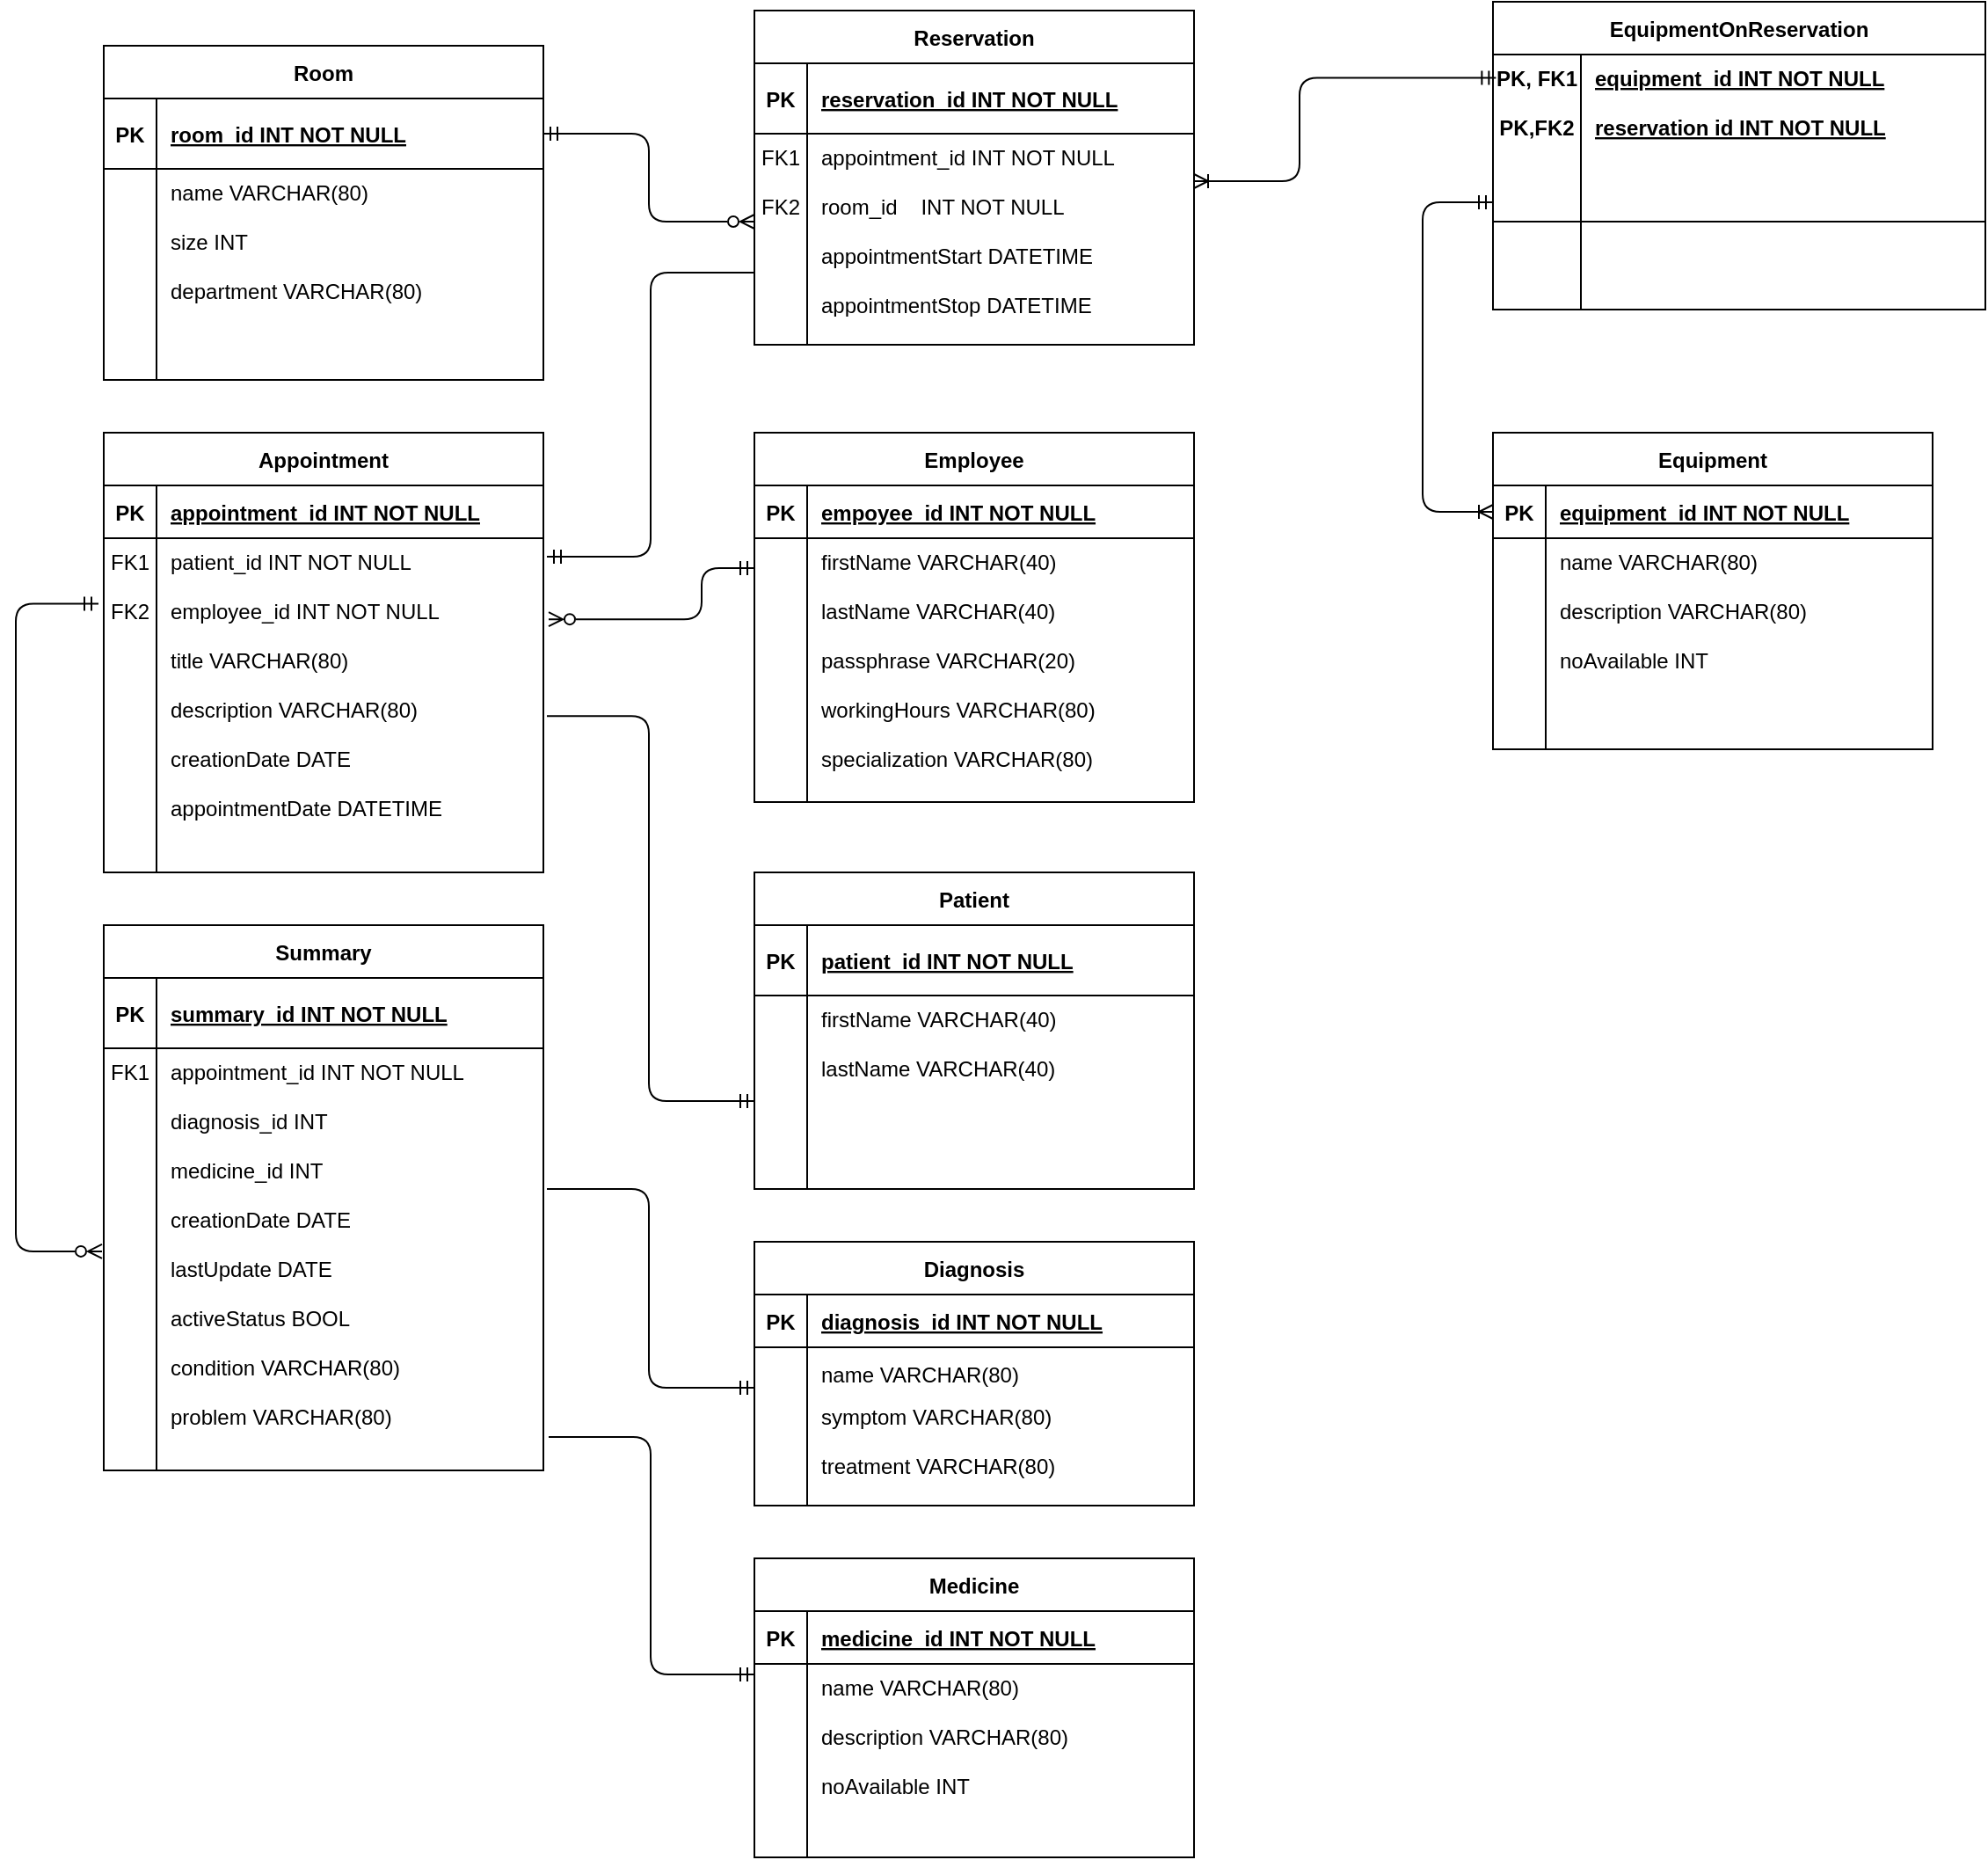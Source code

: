 <mxfile version="15.8.8" type="device"><diagram id="R2lEEEUBdFMjLlhIrx00" name="Page-1"><mxGraphModel dx="1038" dy="658" grid="1" gridSize="10" guides="1" tooltips="1" connect="1" arrows="1" fold="1" page="1" pageScale="1" pageWidth="850" pageHeight="1100" math="0" shadow="0" extFonts="Permanent Marker^https://fonts.googleapis.com/css?family=Permanent+Marker"><root><mxCell id="0"/><mxCell id="1" parent="0"/><mxCell id="C-vyLk0tnHw3VtMMgP7b-2" value="Reservation" style="shape=table;startSize=30;container=1;collapsible=1;childLayout=tableLayout;fixedRows=1;rowLines=0;fontStyle=1;align=center;resizeLast=1;" parent="1" vertex="1"><mxGeometry x="440" y="30" width="250" height="190" as="geometry"/></mxCell><mxCell id="C-vyLk0tnHw3VtMMgP7b-3" value="" style="shape=partialRectangle;collapsible=0;dropTarget=0;pointerEvents=0;fillColor=none;points=[[0,0.5],[1,0.5]];portConstraint=eastwest;top=0;left=0;right=0;bottom=1;" parent="C-vyLk0tnHw3VtMMgP7b-2" vertex="1"><mxGeometry y="30" width="250" height="40" as="geometry"/></mxCell><mxCell id="C-vyLk0tnHw3VtMMgP7b-4" value="PK" style="shape=partialRectangle;overflow=hidden;connectable=0;fillColor=none;top=0;left=0;bottom=0;right=0;fontStyle=1;" parent="C-vyLk0tnHw3VtMMgP7b-3" vertex="1"><mxGeometry width="30" height="40" as="geometry"><mxRectangle width="30" height="40" as="alternateBounds"/></mxGeometry></mxCell><mxCell id="C-vyLk0tnHw3VtMMgP7b-5" value="reservation_id INT NOT NULL " style="shape=partialRectangle;overflow=hidden;connectable=0;fillColor=none;top=0;left=0;bottom=0;right=0;align=left;spacingLeft=6;fontStyle=5;" parent="C-vyLk0tnHw3VtMMgP7b-3" vertex="1"><mxGeometry x="30" width="220" height="40" as="geometry"><mxRectangle width="220" height="40" as="alternateBounds"/></mxGeometry></mxCell><mxCell id="C-vyLk0tnHw3VtMMgP7b-6" value="" style="shape=partialRectangle;collapsible=0;dropTarget=0;pointerEvents=0;fillColor=none;points=[[0,0.5],[1,0.5]];portConstraint=eastwest;top=0;left=0;right=0;bottom=0;" parent="C-vyLk0tnHw3VtMMgP7b-2" vertex="1"><mxGeometry y="70" width="250" height="100" as="geometry"/></mxCell><mxCell id="C-vyLk0tnHw3VtMMgP7b-7" value="FK1&#xA;&#xA;FK2&#xA;" style="shape=partialRectangle;overflow=hidden;connectable=0;fillColor=none;top=0;left=0;bottom=0;right=0;verticalAlign=top;" parent="C-vyLk0tnHw3VtMMgP7b-6" vertex="1"><mxGeometry width="30" height="100" as="geometry"><mxRectangle width="30" height="100" as="alternateBounds"/></mxGeometry></mxCell><mxCell id="C-vyLk0tnHw3VtMMgP7b-8" value="appointment_id INT NOT NULL&#xA;&#xA;room_id    INT NOT NULL&#xA;&#xA;appointmentStart DATETIME&#xA;&#xA;appointmentStop DATETIME&#xA;" style="shape=partialRectangle;overflow=hidden;connectable=0;fillColor=none;top=0;left=0;bottom=0;right=0;align=left;spacingLeft=6;verticalAlign=top;" parent="C-vyLk0tnHw3VtMMgP7b-6" vertex="1"><mxGeometry x="30" width="220" height="100" as="geometry"><mxRectangle width="220" height="100" as="alternateBounds"/></mxGeometry></mxCell><mxCell id="C-vyLk0tnHw3VtMMgP7b-9" value="" style="shape=partialRectangle;collapsible=0;dropTarget=0;pointerEvents=0;fillColor=none;points=[[0,0.5],[1,0.5]];portConstraint=eastwest;top=0;left=0;right=0;bottom=0;" parent="C-vyLk0tnHw3VtMMgP7b-2" vertex="1"><mxGeometry y="170" width="250" height="20" as="geometry"/></mxCell><mxCell id="C-vyLk0tnHw3VtMMgP7b-10" value="" style="shape=partialRectangle;overflow=hidden;connectable=0;fillColor=none;top=0;left=0;bottom=0;right=0;" parent="C-vyLk0tnHw3VtMMgP7b-9" vertex="1"><mxGeometry width="30" height="20" as="geometry"><mxRectangle width="30" height="20" as="alternateBounds"/></mxGeometry></mxCell><mxCell id="C-vyLk0tnHw3VtMMgP7b-11" value="" style="shape=partialRectangle;overflow=hidden;connectable=0;fillColor=none;top=0;left=0;bottom=0;right=0;align=left;spacingLeft=6;verticalAlign=top;" parent="C-vyLk0tnHw3VtMMgP7b-9" vertex="1"><mxGeometry x="30" width="220" height="20" as="geometry"><mxRectangle width="220" height="20" as="alternateBounds"/></mxGeometry></mxCell><mxCell id="C-vyLk0tnHw3VtMMgP7b-23" value="Patient" style="shape=table;startSize=30;container=1;collapsible=1;childLayout=tableLayout;fixedRows=1;rowLines=0;fontStyle=1;align=center;resizeLast=1;" parent="1" vertex="1"><mxGeometry x="440" y="520" width="250" height="180" as="geometry"/></mxCell><mxCell id="C-vyLk0tnHw3VtMMgP7b-24" value="" style="shape=partialRectangle;collapsible=0;dropTarget=0;pointerEvents=0;fillColor=none;points=[[0,0.5],[1,0.5]];portConstraint=eastwest;top=0;left=0;right=0;bottom=1;" parent="C-vyLk0tnHw3VtMMgP7b-23" vertex="1"><mxGeometry y="30" width="250" height="40" as="geometry"/></mxCell><mxCell id="C-vyLk0tnHw3VtMMgP7b-25" value="PK" style="shape=partialRectangle;overflow=hidden;connectable=0;fillColor=none;top=0;left=0;bottom=0;right=0;fontStyle=1;" parent="C-vyLk0tnHw3VtMMgP7b-24" vertex="1"><mxGeometry width="30" height="40" as="geometry"><mxRectangle width="30" height="40" as="alternateBounds"/></mxGeometry></mxCell><mxCell id="C-vyLk0tnHw3VtMMgP7b-26" value="patient_id INT NOT NULL" style="shape=partialRectangle;overflow=hidden;connectable=0;fillColor=none;top=0;left=0;bottom=0;right=0;align=left;spacingLeft=6;fontStyle=5;" parent="C-vyLk0tnHw3VtMMgP7b-24" vertex="1"><mxGeometry x="30" width="220" height="40" as="geometry"><mxRectangle width="220" height="40" as="alternateBounds"/></mxGeometry></mxCell><mxCell id="C-vyLk0tnHw3VtMMgP7b-27" value="" style="shape=partialRectangle;collapsible=0;dropTarget=0;pointerEvents=0;fillColor=none;points=[[0,0.5],[1,0.5]];portConstraint=eastwest;top=0;left=0;right=0;bottom=0;" parent="C-vyLk0tnHw3VtMMgP7b-23" vertex="1"><mxGeometry y="70" width="250" height="110" as="geometry"/></mxCell><mxCell id="C-vyLk0tnHw3VtMMgP7b-28" value="" style="shape=partialRectangle;overflow=hidden;connectable=0;fillColor=none;top=0;left=0;bottom=0;right=0;verticalAlign=top;" parent="C-vyLk0tnHw3VtMMgP7b-27" vertex="1"><mxGeometry width="30" height="110" as="geometry"><mxRectangle width="30" height="110" as="alternateBounds"/></mxGeometry></mxCell><mxCell id="C-vyLk0tnHw3VtMMgP7b-29" value="firstName VARCHAR(40)&#xA;&#xA;lastName VARCHAR(40)" style="shape=partialRectangle;overflow=hidden;connectable=0;fillColor=none;top=0;left=0;bottom=0;right=0;align=left;spacingLeft=6;verticalAlign=top;" parent="C-vyLk0tnHw3VtMMgP7b-27" vertex="1"><mxGeometry x="30" width="220" height="110" as="geometry"><mxRectangle width="220" height="110" as="alternateBounds"/></mxGeometry></mxCell><mxCell id="RLHwnsdnA0HlGK1S3POM-1" value="Summary" style="shape=table;startSize=30;container=1;collapsible=1;childLayout=tableLayout;fixedRows=1;rowLines=0;fontStyle=1;align=center;resizeLast=1;" parent="1" vertex="1"><mxGeometry x="70" y="550" width="250" height="310" as="geometry"/></mxCell><mxCell id="RLHwnsdnA0HlGK1S3POM-2" value="" style="shape=partialRectangle;collapsible=0;dropTarget=0;pointerEvents=0;fillColor=none;points=[[0,0.5],[1,0.5]];portConstraint=eastwest;top=0;left=0;right=0;bottom=1;" parent="RLHwnsdnA0HlGK1S3POM-1" vertex="1"><mxGeometry y="30" width="250" height="40" as="geometry"/></mxCell><mxCell id="RLHwnsdnA0HlGK1S3POM-3" value="PK" style="shape=partialRectangle;overflow=hidden;connectable=0;fillColor=none;top=0;left=0;bottom=0;right=0;fontStyle=1;" parent="RLHwnsdnA0HlGK1S3POM-2" vertex="1"><mxGeometry width="30" height="40" as="geometry"><mxRectangle width="30" height="40" as="alternateBounds"/></mxGeometry></mxCell><mxCell id="RLHwnsdnA0HlGK1S3POM-4" value="summary_id INT NOT NULL" style="shape=partialRectangle;overflow=hidden;connectable=0;fillColor=none;top=0;left=0;bottom=0;right=0;align=left;spacingLeft=6;fontStyle=5;" parent="RLHwnsdnA0HlGK1S3POM-2" vertex="1"><mxGeometry x="30" width="220" height="40" as="geometry"><mxRectangle width="220" height="40" as="alternateBounds"/></mxGeometry></mxCell><mxCell id="RLHwnsdnA0HlGK1S3POM-5" value="" style="shape=partialRectangle;collapsible=0;dropTarget=0;pointerEvents=0;fillColor=none;points=[[0,0.5],[1,0.5]];portConstraint=eastwest;top=0;left=0;right=0;bottom=0;" parent="RLHwnsdnA0HlGK1S3POM-1" vertex="1"><mxGeometry y="70" width="250" height="240" as="geometry"/></mxCell><mxCell id="RLHwnsdnA0HlGK1S3POM-6" value="FK1" style="shape=partialRectangle;overflow=hidden;connectable=0;fillColor=none;top=0;left=0;bottom=0;right=0;verticalAlign=top;" parent="RLHwnsdnA0HlGK1S3POM-5" vertex="1"><mxGeometry width="30" height="240" as="geometry"><mxRectangle width="30" height="240" as="alternateBounds"/></mxGeometry></mxCell><mxCell id="RLHwnsdnA0HlGK1S3POM-7" value="appointment_id INT NOT NULL&#xA;&#xA;diagnosis_id INT&#xA;&#xA;medicine_id INT&#xA;&#xA;creationDate DATE&#xA;&#xA;lastUpdate DATE&#xA;&#xA;activeStatus BOOL&#xA;&#xA;condition VARCHAR(80)&#xA;&#xA;problem VARCHAR(80)&#xA;" style="shape=partialRectangle;overflow=hidden;connectable=0;fillColor=none;top=0;left=0;bottom=0;right=0;align=left;spacingLeft=6;verticalAlign=top;" parent="RLHwnsdnA0HlGK1S3POM-5" vertex="1"><mxGeometry x="30" width="220" height="240" as="geometry"><mxRectangle width="220" height="240" as="alternateBounds"/></mxGeometry></mxCell><mxCell id="RLHwnsdnA0HlGK1S3POM-8" value="" style="edgeStyle=elbowEdgeStyle;endArrow=ERmandOne;startArrow=ERzeroToMany;endFill=0;startFill=0;entryX=-0.012;entryY=0.219;entryDx=0;entryDy=0;entryPerimeter=0;exitX=-0.004;exitY=0.481;exitDx=0;exitDy=0;exitPerimeter=0;" parent="1" source="RLHwnsdnA0HlGK1S3POM-5" target="be--yv2UaDkVyK7P4txy-5" edge="1"><mxGeometry width="100" height="100" relative="1" as="geometry"><mxPoint x="60" y="770" as="sourcePoint"/><mxPoint x="50" y="407" as="targetPoint"/><Array as="points"><mxPoint x="20" y="280"/></Array></mxGeometry></mxCell><mxCell id="RLHwnsdnA0HlGK1S3POM-10" value="Diagnosis" style="shape=table;startSize=30;container=1;collapsible=1;childLayout=tableLayout;fixedRows=1;rowLines=0;fontStyle=1;align=center;resizeLast=1;" parent="1" vertex="1"><mxGeometry x="440" y="730" width="250" height="150" as="geometry"/></mxCell><mxCell id="RLHwnsdnA0HlGK1S3POM-11" value="" style="shape=partialRectangle;collapsible=0;dropTarget=0;pointerEvents=0;fillColor=none;points=[[0,0.5],[1,0.5]];portConstraint=eastwest;top=0;left=0;right=0;bottom=1;" parent="RLHwnsdnA0HlGK1S3POM-10" vertex="1"><mxGeometry y="30" width="250" height="30" as="geometry"/></mxCell><mxCell id="RLHwnsdnA0HlGK1S3POM-12" value="PK" style="shape=partialRectangle;overflow=hidden;connectable=0;fillColor=none;top=0;left=0;bottom=0;right=0;fontStyle=1;" parent="RLHwnsdnA0HlGK1S3POM-11" vertex="1"><mxGeometry width="30" height="30" as="geometry"><mxRectangle width="30" height="30" as="alternateBounds"/></mxGeometry></mxCell><mxCell id="RLHwnsdnA0HlGK1S3POM-13" value="diagnosis_id INT NOT NULL " style="shape=partialRectangle;overflow=hidden;connectable=0;fillColor=none;top=0;left=0;bottom=0;right=0;align=left;spacingLeft=6;fontStyle=5;" parent="RLHwnsdnA0HlGK1S3POM-11" vertex="1"><mxGeometry x="30" width="220" height="30" as="geometry"><mxRectangle width="220" height="30" as="alternateBounds"/></mxGeometry></mxCell><mxCell id="RLHwnsdnA0HlGK1S3POM-14" value="" style="shape=partialRectangle;collapsible=0;dropTarget=0;pointerEvents=0;fillColor=none;points=[[0,0.5],[1,0.5]];portConstraint=eastwest;top=0;left=0;right=0;bottom=0;" parent="RLHwnsdnA0HlGK1S3POM-10" vertex="1"><mxGeometry y="60" width="250" height="30" as="geometry"/></mxCell><mxCell id="RLHwnsdnA0HlGK1S3POM-15" value="" style="shape=partialRectangle;overflow=hidden;connectable=0;fillColor=none;top=0;left=0;bottom=0;right=0;" parent="RLHwnsdnA0HlGK1S3POM-14" vertex="1"><mxGeometry width="30" height="30" as="geometry"><mxRectangle width="30" height="30" as="alternateBounds"/></mxGeometry></mxCell><mxCell id="RLHwnsdnA0HlGK1S3POM-16" value="name VARCHAR(80)" style="shape=partialRectangle;overflow=hidden;connectable=0;fillColor=none;top=0;left=0;bottom=0;right=0;align=left;spacingLeft=6;" parent="RLHwnsdnA0HlGK1S3POM-14" vertex="1"><mxGeometry x="30" width="220" height="30" as="geometry"><mxRectangle width="220" height="30" as="alternateBounds"/></mxGeometry></mxCell><mxCell id="RLHwnsdnA0HlGK1S3POM-17" value="" style="shape=partialRectangle;collapsible=0;dropTarget=0;pointerEvents=0;fillColor=none;points=[[0,0.5],[1,0.5]];portConstraint=eastwest;top=0;left=0;right=0;bottom=0;" parent="RLHwnsdnA0HlGK1S3POM-10" vertex="1"><mxGeometry y="90" width="250" height="60" as="geometry"/></mxCell><mxCell id="RLHwnsdnA0HlGK1S3POM-18" value="" style="shape=partialRectangle;overflow=hidden;connectable=0;fillColor=none;top=0;left=0;bottom=0;right=0;" parent="RLHwnsdnA0HlGK1S3POM-17" vertex="1"><mxGeometry width="30" height="60" as="geometry"><mxRectangle width="30" height="60" as="alternateBounds"/></mxGeometry></mxCell><mxCell id="RLHwnsdnA0HlGK1S3POM-19" value="symptom VARCHAR(80)&#xA;&#xA;treatment VARCHAR(80)&#xA;" style="shape=partialRectangle;overflow=hidden;connectable=0;fillColor=none;top=0;left=0;bottom=0;right=0;align=left;spacingLeft=6;" parent="RLHwnsdnA0HlGK1S3POM-17" vertex="1"><mxGeometry x="30" width="220" height="60" as="geometry"><mxRectangle width="220" height="60" as="alternateBounds"/></mxGeometry></mxCell><mxCell id="RLHwnsdnA0HlGK1S3POM-21" value="Employee" style="shape=table;startSize=30;container=1;collapsible=1;childLayout=tableLayout;fixedRows=1;rowLines=0;fontStyle=1;align=center;resizeLast=1;" parent="1" vertex="1"><mxGeometry x="440" y="270" width="250" height="210" as="geometry"/></mxCell><mxCell id="RLHwnsdnA0HlGK1S3POM-22" value="" style="shape=partialRectangle;collapsible=0;dropTarget=0;pointerEvents=0;fillColor=none;points=[[0,0.5],[1,0.5]];portConstraint=eastwest;top=0;left=0;right=0;bottom=1;" parent="RLHwnsdnA0HlGK1S3POM-21" vertex="1"><mxGeometry y="30" width="250" height="30" as="geometry"/></mxCell><mxCell id="RLHwnsdnA0HlGK1S3POM-23" value="PK" style="shape=partialRectangle;overflow=hidden;connectable=0;fillColor=none;top=0;left=0;bottom=0;right=0;fontStyle=1;" parent="RLHwnsdnA0HlGK1S3POM-22" vertex="1"><mxGeometry width="30" height="30" as="geometry"><mxRectangle width="30" height="30" as="alternateBounds"/></mxGeometry></mxCell><mxCell id="RLHwnsdnA0HlGK1S3POM-24" value="empoyee_id INT NOT NULL " style="shape=partialRectangle;overflow=hidden;connectable=0;fillColor=none;top=0;left=0;bottom=0;right=0;align=left;spacingLeft=6;fontStyle=5;" parent="RLHwnsdnA0HlGK1S3POM-22" vertex="1"><mxGeometry x="30" width="220" height="30" as="geometry"><mxRectangle width="220" height="30" as="alternateBounds"/></mxGeometry></mxCell><mxCell id="RLHwnsdnA0HlGK1S3POM-25" value="" style="shape=partialRectangle;collapsible=0;dropTarget=0;pointerEvents=0;fillColor=none;points=[[0,0.5],[1,0.5]];portConstraint=eastwest;top=0;left=0;right=0;bottom=0;" parent="RLHwnsdnA0HlGK1S3POM-21" vertex="1"><mxGeometry y="60" width="250" height="130" as="geometry"/></mxCell><mxCell id="RLHwnsdnA0HlGK1S3POM-26" value="" style="shape=partialRectangle;overflow=hidden;connectable=0;fillColor=none;top=0;left=0;bottom=0;right=0;" parent="RLHwnsdnA0HlGK1S3POM-25" vertex="1"><mxGeometry width="30" height="130" as="geometry"><mxRectangle width="30" height="130" as="alternateBounds"/></mxGeometry></mxCell><mxCell id="RLHwnsdnA0HlGK1S3POM-27" value="firstName VARCHAR(40)&#xA;&#xA;lastName VARCHAR(40)&#xA;&#xA;passphrase VARCHAR(20)&#xA;&#xA;workingHours VARCHAR(80)&#xA;&#xA;specialization VARCHAR(80)" style="shape=partialRectangle;overflow=hidden;connectable=0;fillColor=none;top=0;left=0;bottom=0;right=0;align=left;spacingLeft=6;verticalAlign=top;" parent="RLHwnsdnA0HlGK1S3POM-25" vertex="1"><mxGeometry x="30" width="220" height="130" as="geometry"><mxRectangle width="220" height="130" as="alternateBounds"/></mxGeometry></mxCell><mxCell id="RLHwnsdnA0HlGK1S3POM-28" value="" style="shape=partialRectangle;collapsible=0;dropTarget=0;pointerEvents=0;fillColor=none;points=[[0,0.5],[1,0.5]];portConstraint=eastwest;top=0;left=0;right=0;bottom=0;" parent="RLHwnsdnA0HlGK1S3POM-21" vertex="1"><mxGeometry y="190" width="250" height="20" as="geometry"/></mxCell><mxCell id="RLHwnsdnA0HlGK1S3POM-29" value="" style="shape=partialRectangle;overflow=hidden;connectable=0;fillColor=none;top=0;left=0;bottom=0;right=0;" parent="RLHwnsdnA0HlGK1S3POM-28" vertex="1"><mxGeometry width="30" height="20" as="geometry"><mxRectangle width="30" height="20" as="alternateBounds"/></mxGeometry></mxCell><mxCell id="RLHwnsdnA0HlGK1S3POM-30" value="" style="shape=partialRectangle;overflow=hidden;connectable=0;fillColor=none;top=0;left=0;bottom=0;right=0;align=left;spacingLeft=6;verticalAlign=top;" parent="RLHwnsdnA0HlGK1S3POM-28" vertex="1"><mxGeometry x="30" width="220" height="20" as="geometry"><mxRectangle width="220" height="20" as="alternateBounds"/></mxGeometry></mxCell><mxCell id="RLHwnsdnA0HlGK1S3POM-31" value="" style="edgeStyle=elbowEdgeStyle;endArrow=none;startArrow=ERmandOne;endFill=0;startFill=0;exitX=1.008;exitY=0.062;exitDx=0;exitDy=0;exitPerimeter=0;" parent="1" source="be--yv2UaDkVyK7P4txy-5" edge="1"><mxGeometry width="100" height="100" relative="1" as="geometry"><mxPoint x="330" y="371" as="sourcePoint"/><mxPoint x="440" y="179" as="targetPoint"/></mxGeometry></mxCell><mxCell id="RLHwnsdnA0HlGK1S3POM-32" value="" style="endArrow=ERmandOne;startArrow=ERzeroToMany;endFill=0;startFill=0;entryX=0;entryY=0.131;entryDx=0;entryDy=0;entryPerimeter=0;edgeStyle=elbowEdgeStyle;exitX=1.012;exitY=0.271;exitDx=0;exitDy=0;exitPerimeter=0;" parent="1" target="RLHwnsdnA0HlGK1S3POM-25" edge="1" source="be--yv2UaDkVyK7P4txy-5"><mxGeometry width="100" height="100" relative="1" as="geometry"><mxPoint x="340" y="419" as="sourcePoint"/><mxPoint x="439" y="210" as="targetPoint"/><Array as="points"><mxPoint x="410" y="460"/></Array></mxGeometry></mxCell><mxCell id="RLHwnsdnA0HlGK1S3POM-34" value="Equipment" style="shape=table;startSize=30;container=1;collapsible=1;childLayout=tableLayout;fixedRows=1;rowLines=0;fontStyle=1;align=center;resizeLast=1;" parent="1" vertex="1"><mxGeometry x="860" y="270" width="250" height="180" as="geometry"/></mxCell><mxCell id="RLHwnsdnA0HlGK1S3POM-35" value="" style="shape=partialRectangle;collapsible=0;dropTarget=0;pointerEvents=0;fillColor=none;points=[[0,0.5],[1,0.5]];portConstraint=eastwest;top=0;left=0;right=0;bottom=1;" parent="RLHwnsdnA0HlGK1S3POM-34" vertex="1"><mxGeometry y="30" width="250" height="30" as="geometry"/></mxCell><mxCell id="RLHwnsdnA0HlGK1S3POM-36" value="PK" style="shape=partialRectangle;overflow=hidden;connectable=0;fillColor=none;top=0;left=0;bottom=0;right=0;fontStyle=1;" parent="RLHwnsdnA0HlGK1S3POM-35" vertex="1"><mxGeometry width="30" height="30" as="geometry"><mxRectangle width="30" height="30" as="alternateBounds"/></mxGeometry></mxCell><mxCell id="RLHwnsdnA0HlGK1S3POM-37" value="equipment_id INT NOT NULL " style="shape=partialRectangle;overflow=hidden;connectable=0;fillColor=none;top=0;left=0;bottom=0;right=0;align=left;spacingLeft=6;fontStyle=5;" parent="RLHwnsdnA0HlGK1S3POM-35" vertex="1"><mxGeometry x="30" width="220" height="30" as="geometry"><mxRectangle width="220" height="30" as="alternateBounds"/></mxGeometry></mxCell><mxCell id="RLHwnsdnA0HlGK1S3POM-38" value="" style="shape=partialRectangle;collapsible=0;dropTarget=0;pointerEvents=0;fillColor=none;points=[[0,0.5],[1,0.5]];portConstraint=eastwest;top=0;left=0;right=0;bottom=0;" parent="RLHwnsdnA0HlGK1S3POM-34" vertex="1"><mxGeometry y="60" width="250" height="90" as="geometry"/></mxCell><mxCell id="RLHwnsdnA0HlGK1S3POM-39" value="" style="shape=partialRectangle;overflow=hidden;connectable=0;fillColor=none;top=0;left=0;bottom=0;right=0;" parent="RLHwnsdnA0HlGK1S3POM-38" vertex="1"><mxGeometry width="30" height="90" as="geometry"><mxRectangle width="30" height="90" as="alternateBounds"/></mxGeometry></mxCell><mxCell id="RLHwnsdnA0HlGK1S3POM-40" value="name VARCHAR(80)&#xA;&#xA;description VARCHAR(80)&#xA;&#xA;noAvailable INT" style="shape=partialRectangle;overflow=hidden;connectable=0;fillColor=none;top=0;left=0;bottom=0;right=0;align=left;spacingLeft=6;verticalAlign=top;" parent="RLHwnsdnA0HlGK1S3POM-38" vertex="1"><mxGeometry x="30" width="220" height="90" as="geometry"><mxRectangle width="220" height="90" as="alternateBounds"/></mxGeometry></mxCell><mxCell id="RLHwnsdnA0HlGK1S3POM-41" value="" style="shape=partialRectangle;collapsible=0;dropTarget=0;pointerEvents=0;fillColor=none;points=[[0,0.5],[1,0.5]];portConstraint=eastwest;top=0;left=0;right=0;bottom=0;" parent="RLHwnsdnA0HlGK1S3POM-34" vertex="1"><mxGeometry y="150" width="250" height="30" as="geometry"/></mxCell><mxCell id="RLHwnsdnA0HlGK1S3POM-42" value="" style="shape=partialRectangle;overflow=hidden;connectable=0;fillColor=none;top=0;left=0;bottom=0;right=0;" parent="RLHwnsdnA0HlGK1S3POM-41" vertex="1"><mxGeometry width="30" height="30" as="geometry"><mxRectangle width="30" height="30" as="alternateBounds"/></mxGeometry></mxCell><mxCell id="RLHwnsdnA0HlGK1S3POM-43" value="" style="shape=partialRectangle;overflow=hidden;connectable=0;fillColor=none;top=0;left=0;bottom=0;right=0;align=left;spacingLeft=6;verticalAlign=top;" parent="RLHwnsdnA0HlGK1S3POM-41" vertex="1"><mxGeometry x="30" width="220" height="30" as="geometry"><mxRectangle width="220" height="30" as="alternateBounds"/></mxGeometry></mxCell><mxCell id="RLHwnsdnA0HlGK1S3POM-44" value="" style="edgeStyle=elbowEdgeStyle;endArrow=ERmandOne;startArrow=ERoneToMany;endFill=0;startFill=0;entryX=0.006;entryY=0.139;entryDx=0;entryDy=0;entryPerimeter=0;" parent="1" target="gf-Q_q0bLl8Cx00yDNuS-3" edge="1"><mxGeometry width="100" height="100" relative="1" as="geometry"><mxPoint x="690" y="127" as="sourcePoint"/><mxPoint x="740" y="230" as="targetPoint"/><Array as="points"><mxPoint x="750" y="110"/><mxPoint x="730" y="90"/><mxPoint x="730" y="80"/><mxPoint x="750" y="110"/></Array></mxGeometry></mxCell><mxCell id="RLHwnsdnA0HlGK1S3POM-45" value="Medicine" style="shape=table;startSize=30;container=1;collapsible=1;childLayout=tableLayout;fixedRows=1;rowLines=0;fontStyle=1;align=center;resizeLast=1;" parent="1" vertex="1"><mxGeometry x="440" y="910" width="250" height="170" as="geometry"/></mxCell><mxCell id="RLHwnsdnA0HlGK1S3POM-46" value="" style="shape=partialRectangle;collapsible=0;dropTarget=0;pointerEvents=0;fillColor=none;points=[[0,0.5],[1,0.5]];portConstraint=eastwest;top=0;left=0;right=0;bottom=1;" parent="RLHwnsdnA0HlGK1S3POM-45" vertex="1"><mxGeometry y="30" width="250" height="30" as="geometry"/></mxCell><mxCell id="RLHwnsdnA0HlGK1S3POM-47" value="PK" style="shape=partialRectangle;overflow=hidden;connectable=0;fillColor=none;top=0;left=0;bottom=0;right=0;fontStyle=1;" parent="RLHwnsdnA0HlGK1S3POM-46" vertex="1"><mxGeometry width="30" height="30" as="geometry"><mxRectangle width="30" height="30" as="alternateBounds"/></mxGeometry></mxCell><mxCell id="RLHwnsdnA0HlGK1S3POM-48" value="medicine_id INT NOT NULL " style="shape=partialRectangle;overflow=hidden;connectable=0;fillColor=none;top=0;left=0;bottom=0;right=0;align=left;spacingLeft=6;fontStyle=5;" parent="RLHwnsdnA0HlGK1S3POM-46" vertex="1"><mxGeometry x="30" width="220" height="30" as="geometry"><mxRectangle width="220" height="30" as="alternateBounds"/></mxGeometry></mxCell><mxCell id="RLHwnsdnA0HlGK1S3POM-49" value="" style="shape=partialRectangle;collapsible=0;dropTarget=0;pointerEvents=0;fillColor=none;points=[[0,0.5],[1,0.5]];portConstraint=eastwest;top=0;left=0;right=0;bottom=0;" parent="RLHwnsdnA0HlGK1S3POM-45" vertex="1"><mxGeometry y="60" width="250" height="90" as="geometry"/></mxCell><mxCell id="RLHwnsdnA0HlGK1S3POM-50" value="" style="shape=partialRectangle;overflow=hidden;connectable=0;fillColor=none;top=0;left=0;bottom=0;right=0;" parent="RLHwnsdnA0HlGK1S3POM-49" vertex="1"><mxGeometry width="30" height="90" as="geometry"><mxRectangle width="30" height="90" as="alternateBounds"/></mxGeometry></mxCell><mxCell id="RLHwnsdnA0HlGK1S3POM-51" value="name VARCHAR(80)&#xA;&#xA;description VARCHAR(80)&#xA;&#xA;noAvailable INT" style="shape=partialRectangle;overflow=hidden;connectable=0;fillColor=none;top=0;left=0;bottom=0;right=0;align=left;spacingLeft=6;verticalAlign=top;" parent="RLHwnsdnA0HlGK1S3POM-49" vertex="1"><mxGeometry x="30" width="220" height="90" as="geometry"><mxRectangle width="220" height="90" as="alternateBounds"/></mxGeometry></mxCell><mxCell id="RLHwnsdnA0HlGK1S3POM-52" value="" style="shape=partialRectangle;collapsible=0;dropTarget=0;pointerEvents=0;fillColor=none;points=[[0,0.5],[1,0.5]];portConstraint=eastwest;top=0;left=0;right=0;bottom=0;" parent="RLHwnsdnA0HlGK1S3POM-45" vertex="1"><mxGeometry y="150" width="250" height="20" as="geometry"/></mxCell><mxCell id="RLHwnsdnA0HlGK1S3POM-53" value="" style="shape=partialRectangle;overflow=hidden;connectable=0;fillColor=none;top=0;left=0;bottom=0;right=0;" parent="RLHwnsdnA0HlGK1S3POM-52" vertex="1"><mxGeometry width="30" height="20" as="geometry"><mxRectangle width="30" height="20" as="alternateBounds"/></mxGeometry></mxCell><mxCell id="RLHwnsdnA0HlGK1S3POM-54" value="" style="shape=partialRectangle;overflow=hidden;connectable=0;fillColor=none;top=0;left=0;bottom=0;right=0;align=left;spacingLeft=6;verticalAlign=top;" parent="RLHwnsdnA0HlGK1S3POM-52" vertex="1"><mxGeometry x="30" width="220" height="20" as="geometry"><mxRectangle width="220" height="20" as="alternateBounds"/></mxGeometry></mxCell><mxCell id="gf-Q_q0bLl8Cx00yDNuS-1" value="" style="edgeStyle=elbowEdgeStyle;endArrow=ERmandOne;startArrow=none;endFill=0;startFill=0;exitX=1.008;exitY=0.595;exitDx=0;exitDy=0;exitPerimeter=0;" parent="1" edge="1" source="be--yv2UaDkVyK7P4txy-5"><mxGeometry width="100" height="100" relative="1" as="geometry"><mxPoint x="320" y="563" as="sourcePoint"/><mxPoint x="440" y="650" as="targetPoint"/><Array as="points"><mxPoint x="380" y="543"/></Array></mxGeometry></mxCell><mxCell id="gf-Q_q0bLl8Cx00yDNuS-2" value="EquipmentOnReservation" style="shape=table;startSize=30;container=1;collapsible=1;childLayout=tableLayout;fixedRows=1;rowLines=0;fontStyle=1;align=center;resizeLast=1;" parent="1" vertex="1"><mxGeometry x="860" y="25" width="280" height="175" as="geometry"/></mxCell><mxCell id="gf-Q_q0bLl8Cx00yDNuS-3" value="" style="shape=partialRectangle;collapsible=0;dropTarget=0;pointerEvents=0;fillColor=none;points=[[0,0.5],[1,0.5]];portConstraint=eastwest;top=0;left=0;right=0;bottom=1;" parent="gf-Q_q0bLl8Cx00yDNuS-2" vertex="1"><mxGeometry y="30" width="280" height="95" as="geometry"/></mxCell><mxCell id="gf-Q_q0bLl8Cx00yDNuS-4" value="PK, FK1&#xA;&#xA;PK,FK2&#xA;" style="shape=partialRectangle;overflow=hidden;connectable=0;fillColor=none;top=0;left=0;bottom=0;right=0;fontStyle=1;verticalAlign=top;" parent="gf-Q_q0bLl8Cx00yDNuS-3" vertex="1"><mxGeometry width="50" height="95" as="geometry"><mxRectangle width="50" height="95" as="alternateBounds"/></mxGeometry></mxCell><mxCell id="gf-Q_q0bLl8Cx00yDNuS-5" value="equipment_id INT NOT NULL &#xA;&#xA;reservation id INT NOT NULL&#xA;" style="shape=partialRectangle;overflow=hidden;connectable=0;fillColor=none;top=0;left=0;bottom=0;right=0;align=left;spacingLeft=6;fontStyle=5;verticalAlign=top;" parent="gf-Q_q0bLl8Cx00yDNuS-3" vertex="1"><mxGeometry x="50" width="230" height="95" as="geometry"><mxRectangle width="230" height="95" as="alternateBounds"/></mxGeometry></mxCell><mxCell id="gf-Q_q0bLl8Cx00yDNuS-6" value="" style="shape=partialRectangle;collapsible=0;dropTarget=0;pointerEvents=0;fillColor=none;points=[[0,0.5],[1,0.5]];portConstraint=eastwest;top=0;left=0;right=0;bottom=0;" parent="gf-Q_q0bLl8Cx00yDNuS-2" vertex="1"><mxGeometry y="125" width="280" height="30" as="geometry"/></mxCell><mxCell id="gf-Q_q0bLl8Cx00yDNuS-7" value="" style="shape=partialRectangle;overflow=hidden;connectable=0;fillColor=none;top=0;left=0;bottom=0;right=0;" parent="gf-Q_q0bLl8Cx00yDNuS-6" vertex="1"><mxGeometry width="50" height="30" as="geometry"><mxRectangle width="50" height="30" as="alternateBounds"/></mxGeometry></mxCell><mxCell id="gf-Q_q0bLl8Cx00yDNuS-8" value="" style="shape=partialRectangle;overflow=hidden;connectable=0;fillColor=none;top=0;left=0;bottom=0;right=0;align=left;spacingLeft=6;" parent="gf-Q_q0bLl8Cx00yDNuS-6" vertex="1"><mxGeometry x="50" width="230" height="30" as="geometry"><mxRectangle width="230" height="30" as="alternateBounds"/></mxGeometry></mxCell><mxCell id="gf-Q_q0bLl8Cx00yDNuS-9" value="" style="shape=partialRectangle;collapsible=0;dropTarget=0;pointerEvents=0;fillColor=none;points=[[0,0.5],[1,0.5]];portConstraint=eastwest;top=0;left=0;right=0;bottom=0;" parent="gf-Q_q0bLl8Cx00yDNuS-2" vertex="1"><mxGeometry y="155" width="280" height="20" as="geometry"/></mxCell><mxCell id="gf-Q_q0bLl8Cx00yDNuS-10" value="" style="shape=partialRectangle;overflow=hidden;connectable=0;fillColor=none;top=0;left=0;bottom=0;right=0;" parent="gf-Q_q0bLl8Cx00yDNuS-9" vertex="1"><mxGeometry width="50" height="20" as="geometry"><mxRectangle width="50" height="20" as="alternateBounds"/></mxGeometry></mxCell><mxCell id="gf-Q_q0bLl8Cx00yDNuS-11" value="" style="shape=partialRectangle;overflow=hidden;connectable=0;fillColor=none;top=0;left=0;bottom=0;right=0;align=left;spacingLeft=6;verticalAlign=top;" parent="gf-Q_q0bLl8Cx00yDNuS-9" vertex="1"><mxGeometry x="50" width="230" height="20" as="geometry"><mxRectangle width="230" height="20" as="alternateBounds"/></mxGeometry></mxCell><mxCell id="gf-Q_q0bLl8Cx00yDNuS-12" value="" style="edgeStyle=elbowEdgeStyle;endArrow=ERoneToMany;startArrow=ERmandOne;endFill=0;startFill=0;entryX=0;entryY=0.25;entryDx=0;entryDy=0;" parent="1" target="RLHwnsdnA0HlGK1S3POM-34" edge="1"><mxGeometry width="100" height="100" relative="1" as="geometry"><mxPoint x="860" y="139" as="sourcePoint"/><mxPoint x="820" y="310" as="targetPoint"/><Array as="points"><mxPoint x="820" y="230"/><mxPoint x="750" y="250"/><mxPoint x="750" y="280"/></Array></mxGeometry></mxCell><mxCell id="be--yv2UaDkVyK7P4txy-1" value="Appointment" style="shape=table;startSize=30;container=1;collapsible=1;childLayout=tableLayout;fixedRows=1;rowLines=0;fontStyle=1;align=center;resizeLast=1;" parent="1" vertex="1"><mxGeometry x="70" y="270" width="250" height="250" as="geometry"/></mxCell><mxCell id="be--yv2UaDkVyK7P4txy-2" value="" style="shape=partialRectangle;collapsible=0;dropTarget=0;pointerEvents=0;fillColor=none;points=[[0,0.5],[1,0.5]];portConstraint=eastwest;top=0;left=0;right=0;bottom=1;" parent="be--yv2UaDkVyK7P4txy-1" vertex="1"><mxGeometry y="30" width="250" height="30" as="geometry"/></mxCell><mxCell id="be--yv2UaDkVyK7P4txy-3" value="PK" style="shape=partialRectangle;overflow=hidden;connectable=0;fillColor=none;top=0;left=0;bottom=0;right=0;fontStyle=1;" parent="be--yv2UaDkVyK7P4txy-2" vertex="1"><mxGeometry width="30" height="30" as="geometry"><mxRectangle width="30" height="30" as="alternateBounds"/></mxGeometry></mxCell><mxCell id="be--yv2UaDkVyK7P4txy-4" value="appointment_id INT NOT NULL " style="shape=partialRectangle;overflow=hidden;connectable=0;fillColor=none;top=0;left=0;bottom=0;right=0;align=left;spacingLeft=6;fontStyle=5;" parent="be--yv2UaDkVyK7P4txy-2" vertex="1"><mxGeometry x="30" width="220" height="30" as="geometry"><mxRectangle width="220" height="30" as="alternateBounds"/></mxGeometry></mxCell><mxCell id="be--yv2UaDkVyK7P4txy-5" value="" style="shape=partialRectangle;collapsible=0;dropTarget=0;pointerEvents=0;fillColor=none;points=[[0,0.5],[1,0.5]];portConstraint=eastwest;top=0;left=0;right=0;bottom=0;" parent="be--yv2UaDkVyK7P4txy-1" vertex="1"><mxGeometry y="60" width="250" height="170" as="geometry"/></mxCell><mxCell id="be--yv2UaDkVyK7P4txy-6" value="FK1&#xA;&#xA;FK2" style="shape=partialRectangle;overflow=hidden;connectable=0;fillColor=none;top=0;left=0;bottom=0;right=0;verticalAlign=top;" parent="be--yv2UaDkVyK7P4txy-5" vertex="1"><mxGeometry width="30" height="170" as="geometry"><mxRectangle width="30" height="170" as="alternateBounds"/></mxGeometry></mxCell><mxCell id="be--yv2UaDkVyK7P4txy-7" value="patient_id INT NOT NULL&#xA;&#xA;employee_id INT NOT NULL&#xA;&#xA;title VARCHAR(80)&#xA;&#xA;description VARCHAR(80)&#xA;&#xA;creationDate DATE&#xA;&#xA;appointmentDate DATETIME&#xA;&#xA;" style="shape=partialRectangle;overflow=hidden;connectable=0;fillColor=none;top=0;left=0;bottom=0;right=0;align=left;spacingLeft=6;verticalAlign=top;" parent="be--yv2UaDkVyK7P4txy-5" vertex="1"><mxGeometry x="30" width="220" height="170" as="geometry"><mxRectangle width="220" height="170" as="alternateBounds"/></mxGeometry></mxCell><mxCell id="be--yv2UaDkVyK7P4txy-8" value="" style="shape=partialRectangle;collapsible=0;dropTarget=0;pointerEvents=0;fillColor=none;points=[[0,0.5],[1,0.5]];portConstraint=eastwest;top=0;left=0;right=0;bottom=0;" parent="be--yv2UaDkVyK7P4txy-1" vertex="1"><mxGeometry y="230" width="250" height="20" as="geometry"/></mxCell><mxCell id="be--yv2UaDkVyK7P4txy-9" value="" style="shape=partialRectangle;overflow=hidden;connectable=0;fillColor=none;top=0;left=0;bottom=0;right=0;" parent="be--yv2UaDkVyK7P4txy-8" vertex="1"><mxGeometry width="30" height="20" as="geometry"><mxRectangle width="30" height="20" as="alternateBounds"/></mxGeometry></mxCell><mxCell id="be--yv2UaDkVyK7P4txy-10" value="" style="shape=partialRectangle;overflow=hidden;connectable=0;fillColor=none;top=0;left=0;bottom=0;right=0;align=left;spacingLeft=6;verticalAlign=top;" parent="be--yv2UaDkVyK7P4txy-8" vertex="1"><mxGeometry x="30" width="220" height="20" as="geometry"><mxRectangle width="220" height="20" as="alternateBounds"/></mxGeometry></mxCell><mxCell id="ujzP3IK0wFr3TkY_lWl1-2" value="" style="edgeStyle=elbowEdgeStyle;endArrow=ERmandOne;startArrow=none;endFill=0;startFill=0;exitX=1;exitY=0.921;exitDx=0;exitDy=0;exitPerimeter=0;entryX=-0.012;entryY=0.067;entryDx=0;entryDy=0;entryPerimeter=0;" edge="1" parent="1"><mxGeometry width="100" height="100" relative="1" as="geometry"><mxPoint x="323" y="841.04" as="sourcePoint"/><mxPoint x="440" y="976.03" as="targetPoint"/><Array as="points"><mxPoint x="381" y="1048.05"/></Array></mxGeometry></mxCell><mxCell id="ujzP3IK0wFr3TkY_lWl1-3" value="" style="edgeStyle=elbowEdgeStyle;endArrow=ERmandOne;startArrow=none;endFill=0;startFill=0;exitX=1.008;exitY=0.595;exitDx=0;exitDy=0;exitPerimeter=0;entryX=0;entryY=-0.117;entryDx=0;entryDy=0;entryPerimeter=0;" edge="1" parent="1" target="RLHwnsdnA0HlGK1S3POM-17"><mxGeometry width="100" height="100" relative="1" as="geometry"><mxPoint x="322" y="700" as="sourcePoint"/><mxPoint x="440" y="836" as="targetPoint"/><Array as="points"><mxPoint x="380" y="868.05"/></Array></mxGeometry></mxCell><mxCell id="ujzP3IK0wFr3TkY_lWl1-4" value="Room" style="shape=table;startSize=30;container=1;collapsible=1;childLayout=tableLayout;fixedRows=1;rowLines=0;fontStyle=1;align=center;resizeLast=1;" vertex="1" parent="1"><mxGeometry x="70" y="50" width="250" height="190" as="geometry"/></mxCell><mxCell id="ujzP3IK0wFr3TkY_lWl1-5" value="" style="shape=partialRectangle;collapsible=0;dropTarget=0;pointerEvents=0;fillColor=none;points=[[0,0.5],[1,0.5]];portConstraint=eastwest;top=0;left=0;right=0;bottom=1;" vertex="1" parent="ujzP3IK0wFr3TkY_lWl1-4"><mxGeometry y="30" width="250" height="40" as="geometry"/></mxCell><mxCell id="ujzP3IK0wFr3TkY_lWl1-6" value="PK" style="shape=partialRectangle;overflow=hidden;connectable=0;fillColor=none;top=0;left=0;bottom=0;right=0;fontStyle=1;" vertex="1" parent="ujzP3IK0wFr3TkY_lWl1-5"><mxGeometry width="30" height="40" as="geometry"><mxRectangle width="30" height="40" as="alternateBounds"/></mxGeometry></mxCell><mxCell id="ujzP3IK0wFr3TkY_lWl1-7" value="room_id INT NOT NULL " style="shape=partialRectangle;overflow=hidden;connectable=0;fillColor=none;top=0;left=0;bottom=0;right=0;align=left;spacingLeft=6;fontStyle=5;" vertex="1" parent="ujzP3IK0wFr3TkY_lWl1-5"><mxGeometry x="30" width="220" height="40" as="geometry"><mxRectangle width="220" height="40" as="alternateBounds"/></mxGeometry></mxCell><mxCell id="ujzP3IK0wFr3TkY_lWl1-8" value="" style="shape=partialRectangle;collapsible=0;dropTarget=0;pointerEvents=0;fillColor=none;points=[[0,0.5],[1,0.5]];portConstraint=eastwest;top=0;left=0;right=0;bottom=0;" vertex="1" parent="ujzP3IK0wFr3TkY_lWl1-4"><mxGeometry y="70" width="250" height="100" as="geometry"/></mxCell><mxCell id="ujzP3IK0wFr3TkY_lWl1-9" value="" style="shape=partialRectangle;overflow=hidden;connectable=0;fillColor=none;top=0;left=0;bottom=0;right=0;" vertex="1" parent="ujzP3IK0wFr3TkY_lWl1-8"><mxGeometry width="30" height="100" as="geometry"><mxRectangle width="30" height="100" as="alternateBounds"/></mxGeometry></mxCell><mxCell id="ujzP3IK0wFr3TkY_lWl1-10" value="name VARCHAR(80)&#xA;&#xA;size INT&#xA;&#xA;department VARCHAR(80)&#xA;&#xA;&#xA;" style="shape=partialRectangle;overflow=hidden;connectable=0;fillColor=none;top=0;left=0;bottom=0;right=0;align=left;spacingLeft=6;verticalAlign=top;" vertex="1" parent="ujzP3IK0wFr3TkY_lWl1-8"><mxGeometry x="30" width="220" height="100" as="geometry"><mxRectangle width="220" height="100" as="alternateBounds"/></mxGeometry></mxCell><mxCell id="ujzP3IK0wFr3TkY_lWl1-11" value="" style="shape=partialRectangle;collapsible=0;dropTarget=0;pointerEvents=0;fillColor=none;points=[[0,0.5],[1,0.5]];portConstraint=eastwest;top=0;left=0;right=0;bottom=0;" vertex="1" parent="ujzP3IK0wFr3TkY_lWl1-4"><mxGeometry y="170" width="250" height="20" as="geometry"/></mxCell><mxCell id="ujzP3IK0wFr3TkY_lWl1-12" value="" style="shape=partialRectangle;overflow=hidden;connectable=0;fillColor=none;top=0;left=0;bottom=0;right=0;" vertex="1" parent="ujzP3IK0wFr3TkY_lWl1-11"><mxGeometry width="30" height="20" as="geometry"><mxRectangle width="30" height="20" as="alternateBounds"/></mxGeometry></mxCell><mxCell id="ujzP3IK0wFr3TkY_lWl1-13" value="" style="shape=partialRectangle;overflow=hidden;connectable=0;fillColor=none;top=0;left=0;bottom=0;right=0;align=left;spacingLeft=6;verticalAlign=top;" vertex="1" parent="ujzP3IK0wFr3TkY_lWl1-11"><mxGeometry x="30" width="220" height="20" as="geometry"><mxRectangle width="220" height="20" as="alternateBounds"/></mxGeometry></mxCell><mxCell id="ujzP3IK0wFr3TkY_lWl1-14" value="" style="edgeStyle=elbowEdgeStyle;endArrow=ERzeroToMany;startArrow=ERmandOne;endFill=0;startFill=0;exitX=1;exitY=0.5;exitDx=0;exitDy=0;entryX=0;entryY=0.5;entryDx=0;entryDy=0;" edge="1" parent="1" source="ujzP3IK0wFr3TkY_lWl1-5" target="C-vyLk0tnHw3VtMMgP7b-6"><mxGeometry width="100" height="100" relative="1" as="geometry"><mxPoint x="332" y="350.54" as="sourcePoint"/><mxPoint x="450" y="189" as="targetPoint"/></mxGeometry></mxCell></root></mxGraphModel></diagram></mxfile>